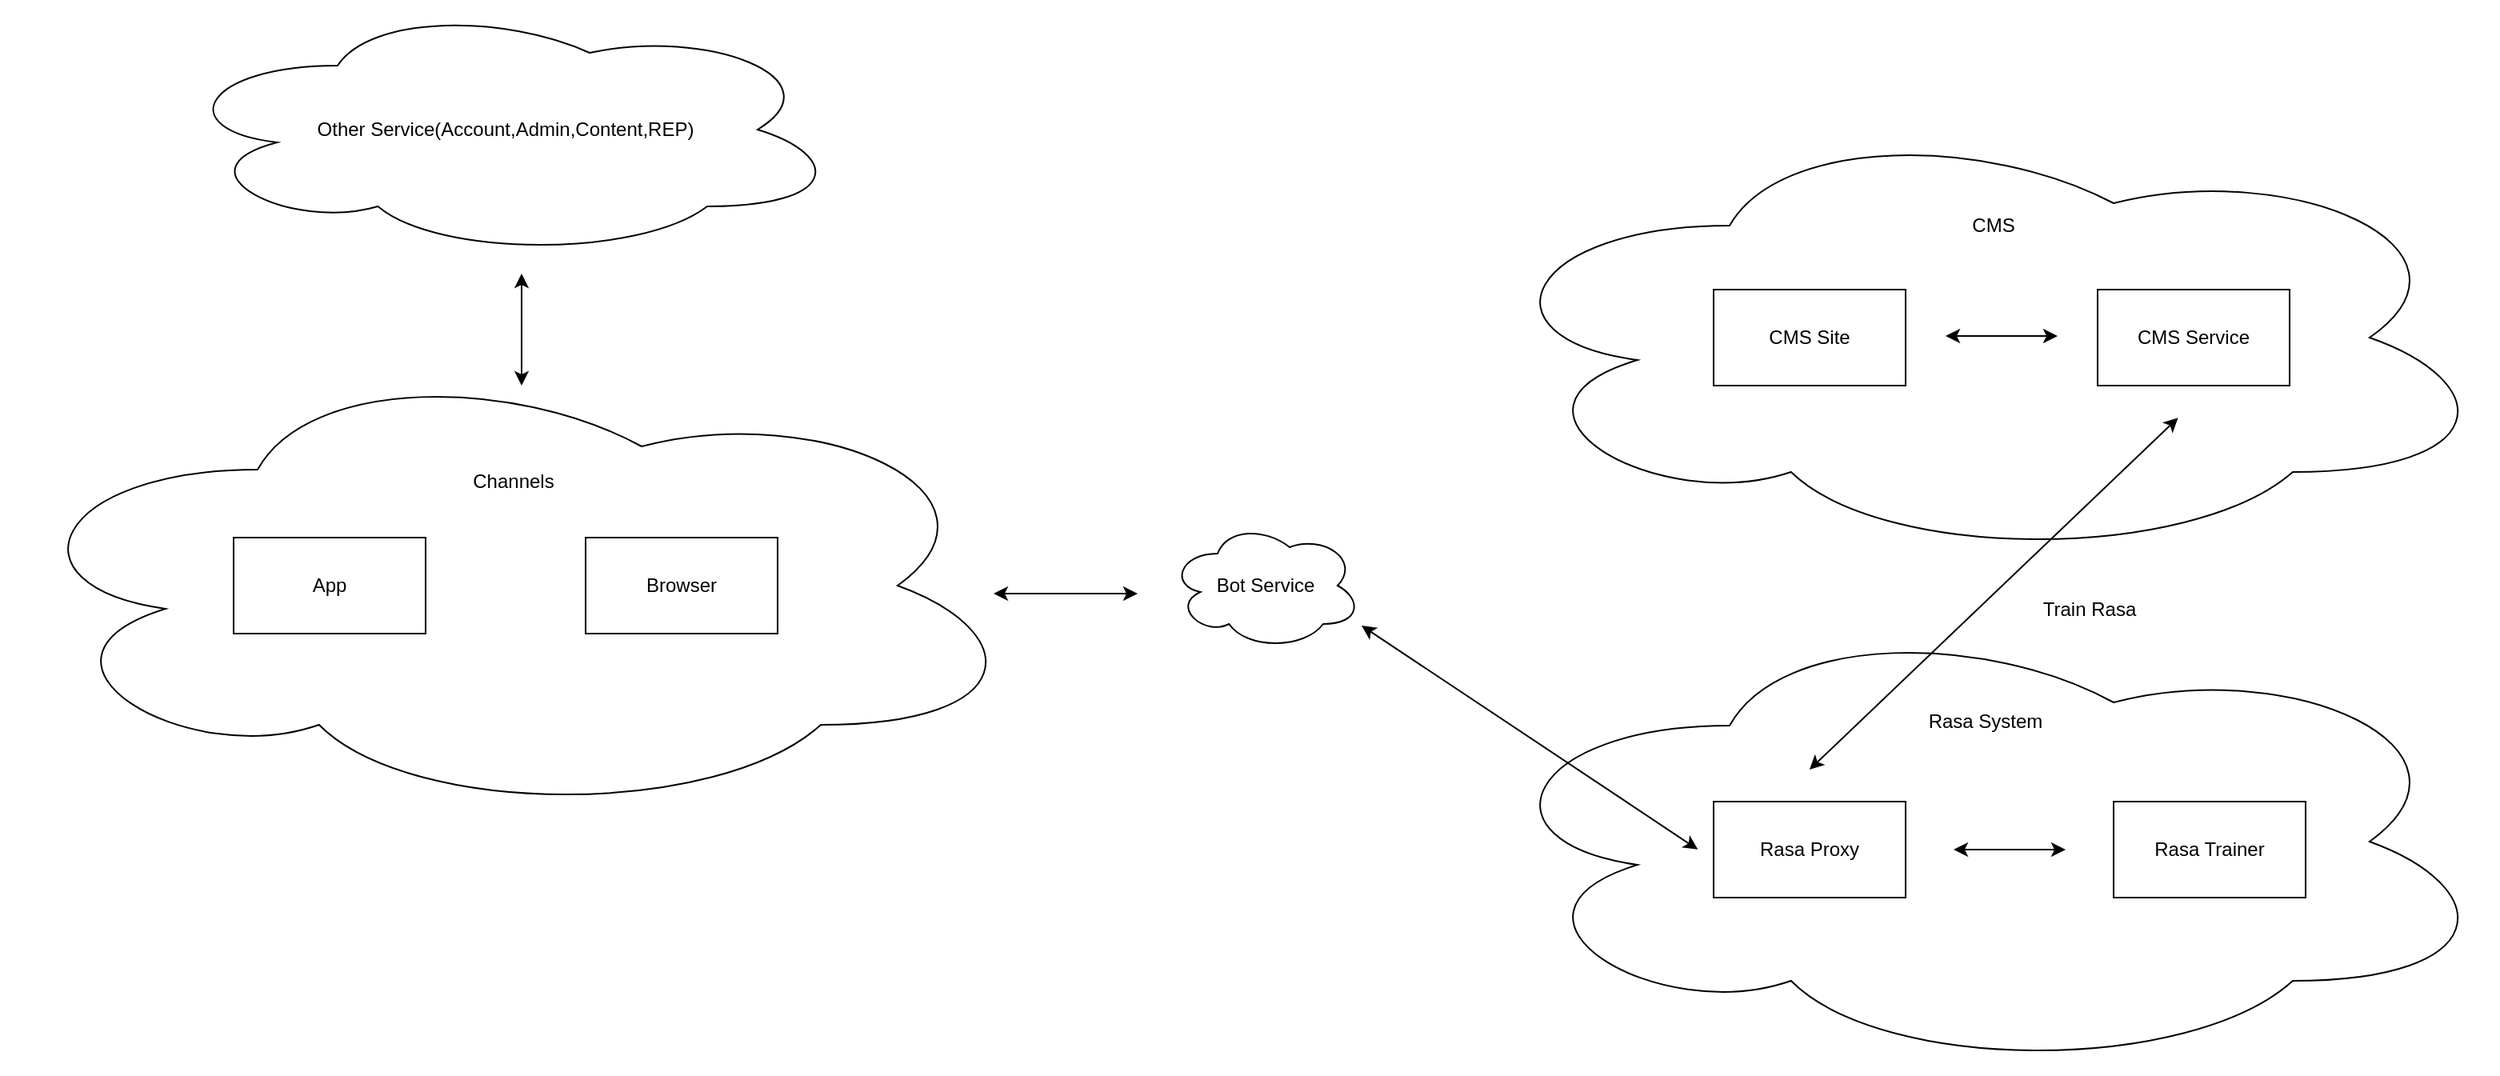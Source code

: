 <mxfile version="12.1.0" type="github" pages="1"><diagram id="CmcUFbm4e3qoOomTY870" name="Page-1"><mxGraphModel dx="2948" dy="677" grid="1" gridSize="10" guides="1" tooltips="1" connect="1" arrows="1" fold="1" page="1" pageScale="1" pageWidth="850" pageHeight="1100" math="0" shadow="0"><root><mxCell id="0"/><mxCell id="1" parent="0"/><mxCell id="ch3GbWa2_tDRXzTi-DqE-3" value="" style="ellipse;shape=cloud;whiteSpace=wrap;html=1;" parent="1" vertex="1"><mxGeometry x="30" y="100" width="640" height="280" as="geometry"/></mxCell><mxCell id="ch3GbWa2_tDRXzTi-DqE-1" value="CMS Site" style="rounded=0;whiteSpace=wrap;html=1;" parent="1" vertex="1"><mxGeometry x="180" y="210" width="120" height="60" as="geometry"/></mxCell><mxCell id="ch3GbWa2_tDRXzTi-DqE-2" value="CMS Service" style="rounded=0;whiteSpace=wrap;html=1;" parent="1" vertex="1"><mxGeometry x="420" y="210" width="120" height="60" as="geometry"/></mxCell><mxCell id="ch3GbWa2_tDRXzTi-DqE-4" value="CMS" style="text;html=1;strokeColor=none;fillColor=none;align=center;verticalAlign=middle;whiteSpace=wrap;rounded=0;" parent="1" vertex="1"><mxGeometry x="300" y="160" width="110" height="20" as="geometry"/></mxCell><mxCell id="ch3GbWa2_tDRXzTi-DqE-7" value="" style="endArrow=classic;startArrow=classic;html=1;" parent="1" edge="1"><mxGeometry width="50" height="50" relative="1" as="geometry"><mxPoint x="325" y="239" as="sourcePoint"/><mxPoint x="395" y="239" as="targetPoint"/><Array as="points"><mxPoint x="345" y="239"/><mxPoint x="365" y="239"/></Array></mxGeometry></mxCell><mxCell id="ch3GbWa2_tDRXzTi-DqE-8" value="" style="ellipse;shape=cloud;whiteSpace=wrap;html=1;" parent="1" vertex="1"><mxGeometry x="30" y="410" width="640" height="290" as="geometry"/></mxCell><mxCell id="ch3GbWa2_tDRXzTi-DqE-9" value="Rasa Proxy" style="rounded=0;whiteSpace=wrap;html=1;" parent="1" vertex="1"><mxGeometry x="180" y="530" width="120" height="60" as="geometry"/></mxCell><mxCell id="ch3GbWa2_tDRXzTi-DqE-10" value="Rasa Trainer" style="rounded=0;whiteSpace=wrap;html=1;" parent="1" vertex="1"><mxGeometry x="430" y="530" width="120" height="60" as="geometry"/></mxCell><mxCell id="ch3GbWa2_tDRXzTi-DqE-11" value="" style="endArrow=classic;startArrow=classic;html=1;" parent="1" edge="1"><mxGeometry width="50" height="50" relative="1" as="geometry"><mxPoint x="330" y="560" as="sourcePoint"/><mxPoint x="400" y="560" as="targetPoint"/><Array as="points"><mxPoint x="350" y="560"/><mxPoint x="370" y="560"/></Array></mxGeometry></mxCell><mxCell id="ch3GbWa2_tDRXzTi-DqE-12" value="" style="endArrow=classic;startArrow=classic;html=1;entryX=0.688;entryY=0.679;entryDx=0;entryDy=0;entryPerimeter=0;exitX=0.328;exitY=0.345;exitDx=0;exitDy=0;exitPerimeter=0;" parent="1" source="ch3GbWa2_tDRXzTi-DqE-8" target="ch3GbWa2_tDRXzTi-DqE-3" edge="1"><mxGeometry width="50" height="50" relative="1" as="geometry"><mxPoint x="320" y="430" as="sourcePoint"/><mxPoint x="370" y="380" as="targetPoint"/></mxGeometry></mxCell><mxCell id="ch3GbWa2_tDRXzTi-DqE-13" value="" style="ellipse;shape=cloud;whiteSpace=wrap;html=1;" parent="1" vertex="1"><mxGeometry x="-890" y="250" width="640" height="290" as="geometry"/></mxCell><mxCell id="ch3GbWa2_tDRXzTi-DqE-14" value="Rasa System" style="text;html=1;strokeColor=none;fillColor=none;align=center;verticalAlign=middle;whiteSpace=wrap;rounded=0;" parent="1" vertex="1"><mxGeometry x="310" y="470" width="80" height="20" as="geometry"/></mxCell><mxCell id="ch3GbWa2_tDRXzTi-DqE-15" value="Channels" style="text;html=1;strokeColor=none;fillColor=none;align=center;verticalAlign=middle;whiteSpace=wrap;rounded=0;" parent="1" vertex="1"><mxGeometry x="-615" y="320" width="90" height="20" as="geometry"/></mxCell><mxCell id="ch3GbWa2_tDRXzTi-DqE-16" value="App" style="rounded=0;whiteSpace=wrap;html=1;" parent="1" vertex="1"><mxGeometry x="-745" y="365" width="120" height="60" as="geometry"/></mxCell><mxCell id="ch3GbWa2_tDRXzTi-DqE-17" value="Browser" style="rounded=0;whiteSpace=wrap;html=1;" parent="1" vertex="1"><mxGeometry x="-525" y="365" width="120" height="60" as="geometry"/></mxCell><mxCell id="ch3GbWa2_tDRXzTi-DqE-18" value="Train Rasa" style="text;html=1;strokeColor=none;fillColor=none;align=center;verticalAlign=middle;whiteSpace=wrap;rounded=0;" parent="1" vertex="1"><mxGeometry x="380" y="400" width="70" height="20" as="geometry"/></mxCell><mxCell id="ch3GbWa2_tDRXzTi-DqE-19" value="" style="endArrow=classic;startArrow=classic;html=1;entryX=0.219;entryY=0.517;entryDx=0;entryDy=0;entryPerimeter=0;exitX=1;exitY=0.813;exitDx=0;exitDy=0;exitPerimeter=0;" parent="1" source="ch3GbWa2_tDRXzTi-DqE-24" target="ch3GbWa2_tDRXzTi-DqE-8" edge="1"><mxGeometry width="50" height="50" relative="1" as="geometry"><mxPoint x="-130" y="500" as="sourcePoint"/><mxPoint x="-50" y="520" as="targetPoint"/></mxGeometry></mxCell><mxCell id="ch3GbWa2_tDRXzTi-DqE-22" value="Other Service(Account,Admin,Content,REP)" style="ellipse;shape=cloud;whiteSpace=wrap;html=1;" parent="1" vertex="1"><mxGeometry x="-785" y="30" width="420" height="160" as="geometry"/></mxCell><mxCell id="ch3GbWa2_tDRXzTi-DqE-23" value="" style="endArrow=classic;startArrow=classic;html=1;" parent="1" edge="1"><mxGeometry width="50" height="50" relative="1" as="geometry"><mxPoint x="-565" y="270" as="sourcePoint"/><mxPoint x="-565" y="200" as="targetPoint"/></mxGeometry></mxCell><mxCell id="ch3GbWa2_tDRXzTi-DqE-24" value="Bot Service" style="ellipse;shape=cloud;whiteSpace=wrap;html=1;" parent="1" vertex="1"><mxGeometry x="-160" y="355" width="120" height="80" as="geometry"/></mxCell><mxCell id="ch3GbWa2_tDRXzTi-DqE-25" value="" style="endArrow=classic;startArrow=classic;html=1;" parent="1" edge="1"><mxGeometry width="50" height="50" relative="1" as="geometry"><mxPoint x="-270" y="400" as="sourcePoint"/><mxPoint x="-180" y="400" as="targetPoint"/></mxGeometry></mxCell></root></mxGraphModel></diagram></mxfile>